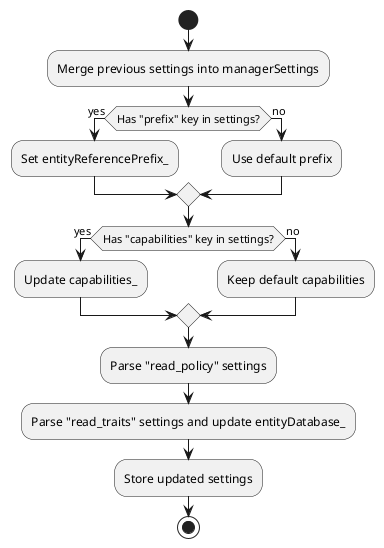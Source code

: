 @startuml
start
:Merge previous settings into managerSettings;
if (Has "prefix" key in settings?) then (yes)
  :Set entityReferencePrefix_;
else (no)
  :Use default prefix;
endif

if (Has "capabilities" key in settings?) then (yes)
  :Update capabilities_;
else (no)
  :Keep default capabilities;
endif

:Parse "read_policy" settings;
:Parse "read_traits" settings and update entityDatabase_;
:Store updated settings;
stop
@enduml
